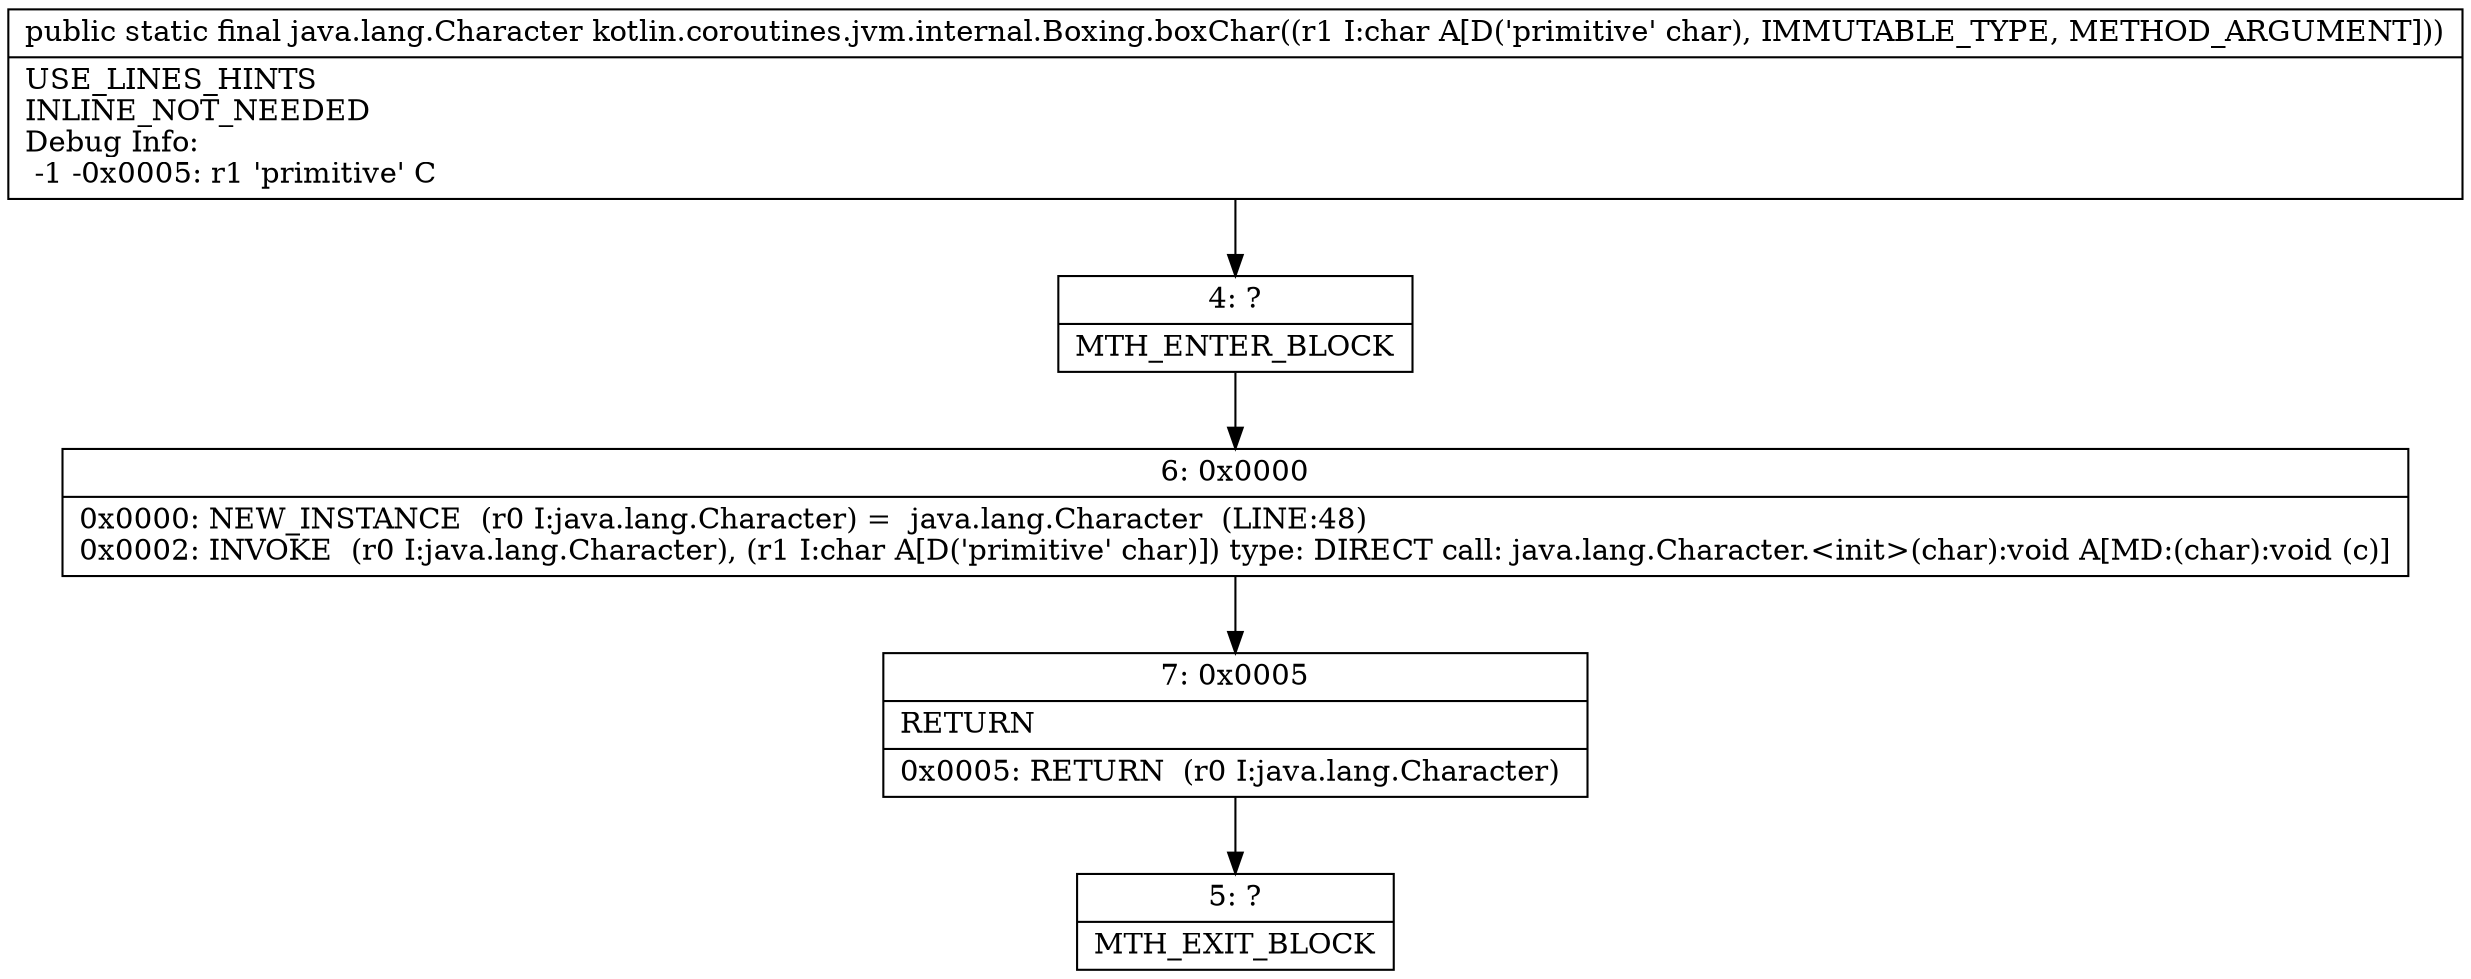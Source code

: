 digraph "CFG forkotlin.coroutines.jvm.internal.Boxing.boxChar(C)Ljava\/lang\/Character;" {
Node_4 [shape=record,label="{4\:\ ?|MTH_ENTER_BLOCK\l}"];
Node_6 [shape=record,label="{6\:\ 0x0000|0x0000: NEW_INSTANCE  (r0 I:java.lang.Character) =  java.lang.Character  (LINE:48)\l0x0002: INVOKE  (r0 I:java.lang.Character), (r1 I:char A[D('primitive' char)]) type: DIRECT call: java.lang.Character.\<init\>(char):void A[MD:(char):void (c)]\l}"];
Node_7 [shape=record,label="{7\:\ 0x0005|RETURN\l|0x0005: RETURN  (r0 I:java.lang.Character) \l}"];
Node_5 [shape=record,label="{5\:\ ?|MTH_EXIT_BLOCK\l}"];
MethodNode[shape=record,label="{public static final java.lang.Character kotlin.coroutines.jvm.internal.Boxing.boxChar((r1 I:char A[D('primitive' char), IMMUTABLE_TYPE, METHOD_ARGUMENT]))  | USE_LINES_HINTS\lINLINE_NOT_NEEDED\lDebug Info:\l  \-1 \-0x0005: r1 'primitive' C\l}"];
MethodNode -> Node_4;Node_4 -> Node_6;
Node_6 -> Node_7;
Node_7 -> Node_5;
}


